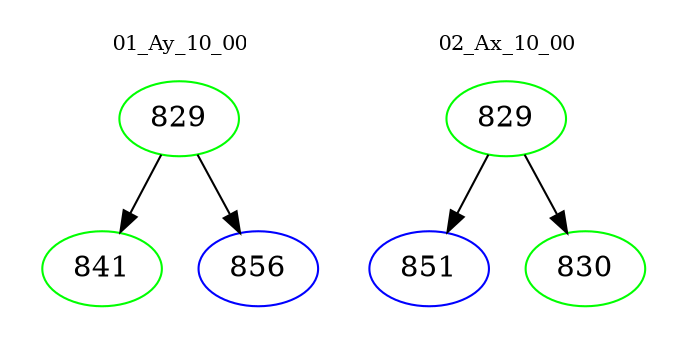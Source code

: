 digraph{
subgraph cluster_0 {
color = white
label = "01_Ay_10_00";
fontsize=10;
T0_829 [label="829", color="green"]
T0_829 -> T0_841 [color="black"]
T0_841 [label="841", color="green"]
T0_829 -> T0_856 [color="black"]
T0_856 [label="856", color="blue"]
}
subgraph cluster_1 {
color = white
label = "02_Ax_10_00";
fontsize=10;
T1_829 [label="829", color="green"]
T1_829 -> T1_851 [color="black"]
T1_851 [label="851", color="blue"]
T1_829 -> T1_830 [color="black"]
T1_830 [label="830", color="green"]
}
}
